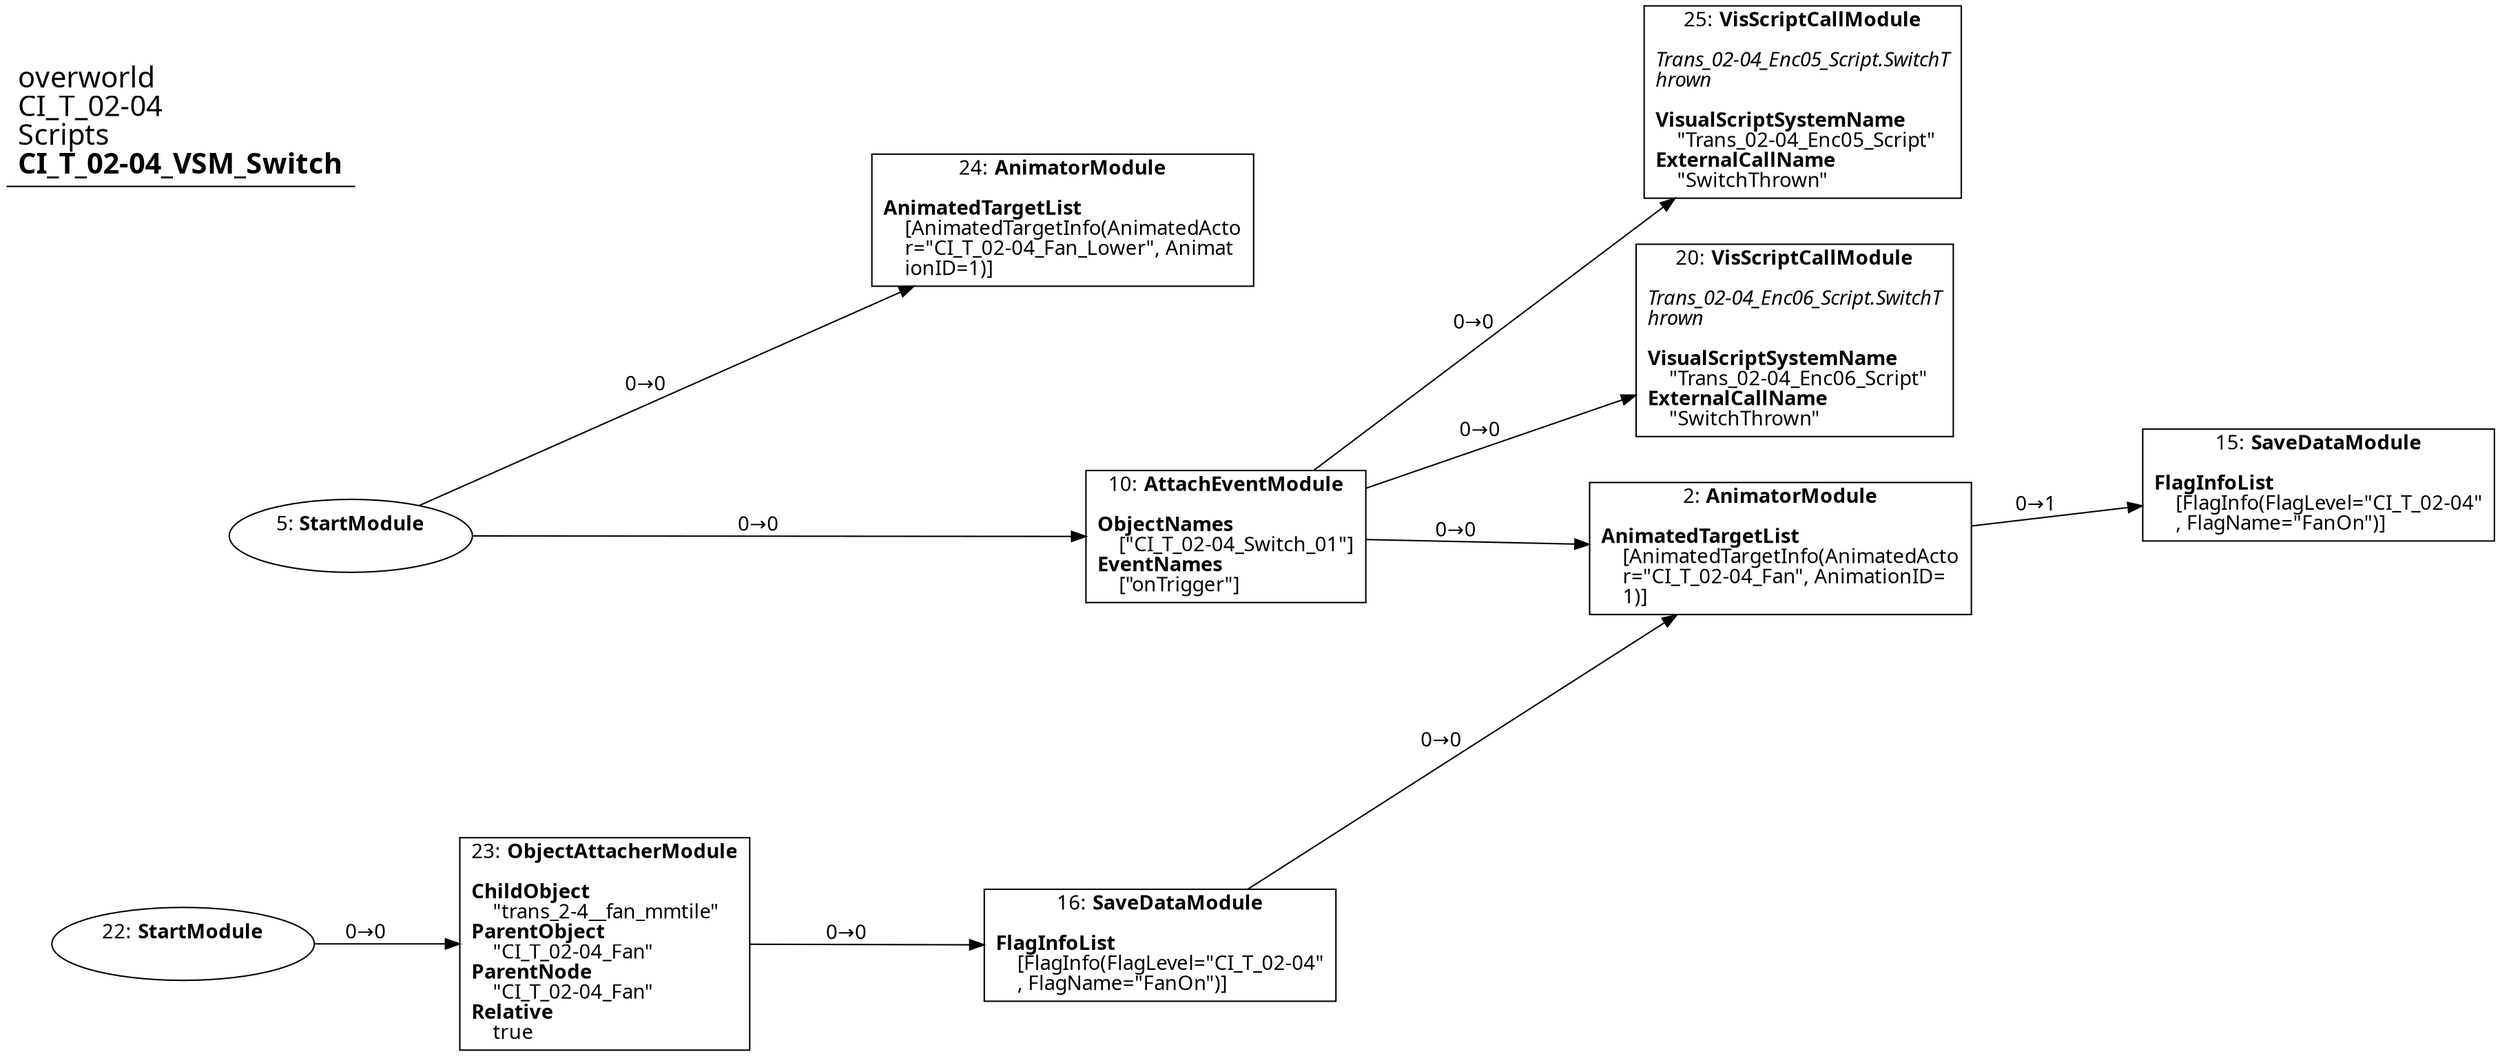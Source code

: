digraph {
    layout = fdp;
    overlap = prism;
    sep = "+16";
    splines = spline;

    node [ shape = box ];

    graph [ fontname = "Segoe UI" ];
    node [ fontname = "Segoe UI" ];
    edge [ fontname = "Segoe UI" ];

    2 [ label = <2: <b>AnimatorModule</b><br/><br/><b>AnimatedTargetList</b><br align="left"/>    [AnimatedTargetInfo(AnimatedActo<br align="left"/>    r=&quot;CI_T_02-04_Fan&quot;, AnimationID=<br align="left"/>    1)]<br align="left"/>> ];
    2 [ pos = "0.86300004,0.284!" ];
    2 -> 15 [ label = "0→1" ];

    5 [ label = <5: <b>StartModule</b><br/><br/>> ];
    5 [ shape = oval ]
    5 [ pos = "0.23200001,0.284!" ];
    5 -> 10 [ label = "0→0" ];
    5 -> 24 [ label = "0→0" ];

    10 [ label = <10: <b>AttachEventModule</b><br/><br/><b>ObjectNames</b><br align="left"/>    [&quot;CI_T_02-04_Switch_01&quot;]<br align="left"/><b>EventNames</b><br align="left"/>    [&quot;onTrigger&quot;]<br align="left"/>> ];
    10 [ pos = "0.61800003,0.284!" ];
    10 -> 2 [ label = "0→0" ];
    10 -> 20 [ label = "0→0" ];
    10 -> 25 [ label = "0→0" ];

    15 [ label = <15: <b>SaveDataModule</b><br/><br/><b>FlagInfoList</b><br align="left"/>    [FlagInfo(FlagLevel=&quot;CI_T_02-04&quot;<br align="left"/>    , FlagName=&quot;FanOn&quot;)]<br align="left"/>> ];
    15 [ pos = "1.1,0.307!" ];

    16 [ label = <16: <b>SaveDataModule</b><br/><br/><b>FlagInfoList</b><br align="left"/>    [FlagInfo(FlagLevel=&quot;CI_T_02-04&quot;<br align="left"/>    , FlagName=&quot;FanOn&quot;)]<br align="left"/>> ];
    16 [ pos = "0.58900005,0.104!" ];
    16 -> 2 [ label = "0→0" ];

    20 [ label = <20: <b>VisScriptCallModule</b><br/><br/><i>Trans_02-04_Enc06_Script.SwitchT<br align="left"/>hrown<br align="left"/></i><br align="left"/><b>VisualScriptSystemName</b><br align="left"/>    &quot;Trans_02-04_Enc06_Script&quot;<br align="left"/><b>ExternalCallName</b><br align="left"/>    &quot;SwitchThrown&quot;<br align="left"/>> ];
    20 [ pos = "0.869,0.37600002!" ];

    22 [ label = <22: <b>StartModule</b><br/><br/>> ];
    22 [ shape = oval ]
    22 [ pos = "0.158,0.104!" ];
    22 -> 23 [ label = "0→0" ];

    23 [ label = <23: <b>ObjectAttacherModule</b><br/><br/><b>ChildObject</b><br align="left"/>    &quot;trans_2-4__fan_mmtile&quot;<br align="left"/><b>ParentObject</b><br align="left"/>    &quot;CI_T_02-04_Fan&quot;<br align="left"/><b>ParentNode</b><br align="left"/>    &quot;CI_T_02-04_Fan&quot;<br align="left"/><b>Relative</b><br align="left"/>    true<br align="left"/>> ];
    23 [ pos = "0.344,0.104!" ];
    23 -> 16 [ label = "0→0" ];

    24 [ label = <24: <b>AnimatorModule</b><br/><br/><b>AnimatedTargetList</b><br align="left"/>    [AnimatedTargetInfo(AnimatedActo<br align="left"/>    r=&quot;CI_T_02-04_Fan_Lower&quot;, Animat<br align="left"/>    ionID=1)]<br align="left"/>> ];
    24 [ pos = "0.546,0.423!" ];

    25 [ label = <25: <b>VisScriptCallModule</b><br/><br/><i>Trans_02-04_Enc05_Script.SwitchT<br align="left"/>hrown<br align="left"/></i><br align="left"/><b>VisualScriptSystemName</b><br align="left"/>    &quot;Trans_02-04_Enc05_Script&quot;<br align="left"/><b>ExternalCallName</b><br align="left"/>    &quot;SwitchThrown&quot;<br align="left"/>> ];
    25 [ pos = "0.87200004,0.46500003!" ];

    title [ pos = "0.157,0.46600002!" ];
    title [ shape = underline ];
    title [ label = <<font point-size="20">overworld<br align="left"/>CI_T_02-04<br align="left"/>Scripts<br align="left"/><b>CI_T_02-04_VSM_Switch</b><br align="left"/></font>> ];
}
